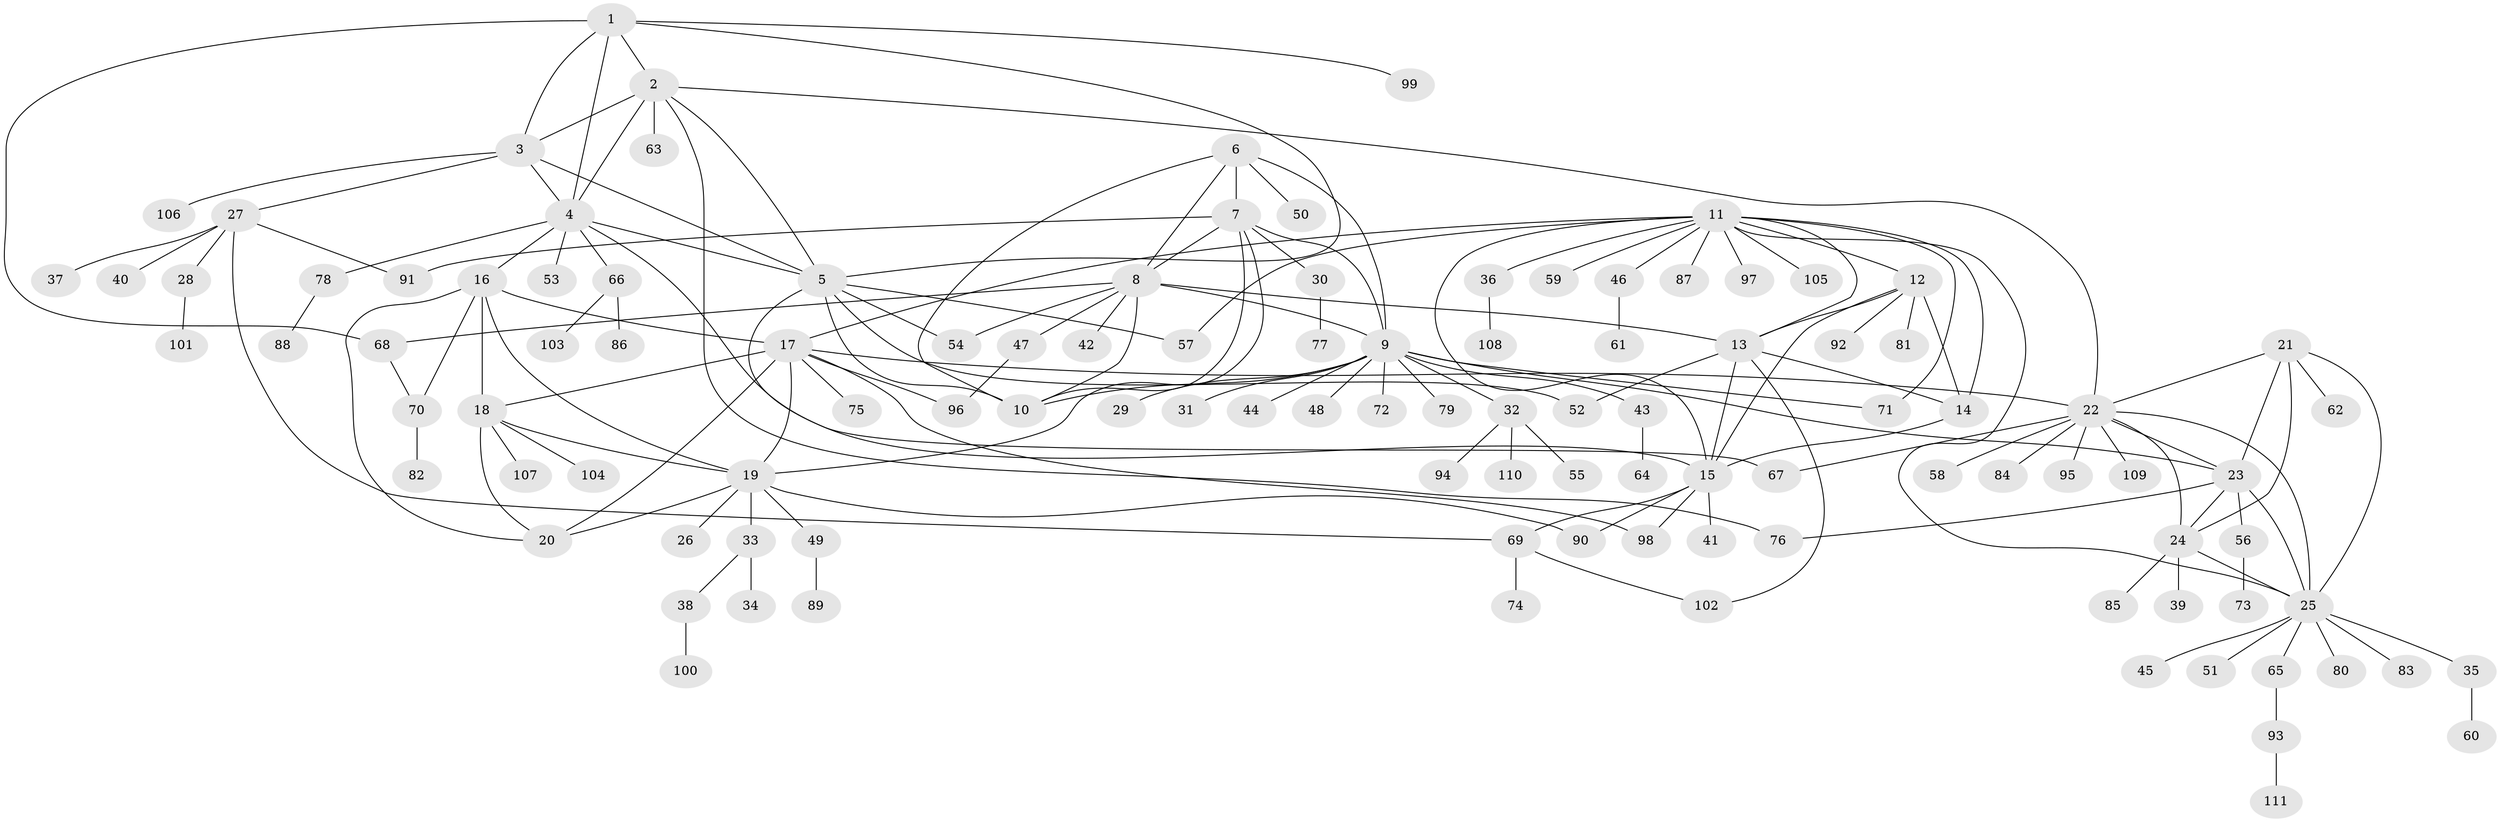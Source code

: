 // coarse degree distribution, {10: 0.011764705882352941, 6: 0.047058823529411764, 9: 0.03529411764705882, 8: 0.023529411764705882, 14: 0.011764705882352941, 7: 0.023529411764705882, 4: 0.023529411764705882, 13: 0.011764705882352941, 5: 0.011764705882352941, 2: 0.17647058823529413, 11: 0.011764705882352941, 1: 0.5764705882352941, 3: 0.03529411764705882}
// Generated by graph-tools (version 1.1) at 2025/42/03/06/25 10:42:08]
// undirected, 111 vertices, 160 edges
graph export_dot {
graph [start="1"]
  node [color=gray90,style=filled];
  1;
  2;
  3;
  4;
  5;
  6;
  7;
  8;
  9;
  10;
  11;
  12;
  13;
  14;
  15;
  16;
  17;
  18;
  19;
  20;
  21;
  22;
  23;
  24;
  25;
  26;
  27;
  28;
  29;
  30;
  31;
  32;
  33;
  34;
  35;
  36;
  37;
  38;
  39;
  40;
  41;
  42;
  43;
  44;
  45;
  46;
  47;
  48;
  49;
  50;
  51;
  52;
  53;
  54;
  55;
  56;
  57;
  58;
  59;
  60;
  61;
  62;
  63;
  64;
  65;
  66;
  67;
  68;
  69;
  70;
  71;
  72;
  73;
  74;
  75;
  76;
  77;
  78;
  79;
  80;
  81;
  82;
  83;
  84;
  85;
  86;
  87;
  88;
  89;
  90;
  91;
  92;
  93;
  94;
  95;
  96;
  97;
  98;
  99;
  100;
  101;
  102;
  103;
  104;
  105;
  106;
  107;
  108;
  109;
  110;
  111;
  1 -- 2;
  1 -- 3;
  1 -- 4;
  1 -- 5;
  1 -- 68;
  1 -- 99;
  2 -- 3;
  2 -- 4;
  2 -- 5;
  2 -- 22;
  2 -- 63;
  2 -- 76;
  3 -- 4;
  3 -- 5;
  3 -- 27;
  3 -- 106;
  4 -- 5;
  4 -- 16;
  4 -- 53;
  4 -- 66;
  4 -- 67;
  4 -- 78;
  5 -- 10;
  5 -- 15;
  5 -- 52;
  5 -- 54;
  5 -- 57;
  6 -- 7;
  6 -- 8;
  6 -- 9;
  6 -- 10;
  6 -- 50;
  7 -- 8;
  7 -- 9;
  7 -- 10;
  7 -- 19;
  7 -- 30;
  7 -- 91;
  8 -- 9;
  8 -- 10;
  8 -- 13;
  8 -- 42;
  8 -- 47;
  8 -- 54;
  8 -- 68;
  9 -- 10;
  9 -- 23;
  9 -- 29;
  9 -- 31;
  9 -- 32;
  9 -- 43;
  9 -- 44;
  9 -- 48;
  9 -- 71;
  9 -- 72;
  9 -- 79;
  11 -- 12;
  11 -- 13;
  11 -- 14;
  11 -- 15;
  11 -- 17;
  11 -- 25;
  11 -- 36;
  11 -- 46;
  11 -- 57;
  11 -- 59;
  11 -- 71;
  11 -- 87;
  11 -- 97;
  11 -- 105;
  12 -- 13;
  12 -- 14;
  12 -- 15;
  12 -- 81;
  12 -- 92;
  13 -- 14;
  13 -- 15;
  13 -- 52;
  13 -- 102;
  14 -- 15;
  15 -- 41;
  15 -- 69;
  15 -- 90;
  15 -- 98;
  16 -- 17;
  16 -- 18;
  16 -- 19;
  16 -- 20;
  16 -- 70;
  17 -- 18;
  17 -- 19;
  17 -- 20;
  17 -- 22;
  17 -- 75;
  17 -- 96;
  17 -- 98;
  18 -- 19;
  18 -- 20;
  18 -- 104;
  18 -- 107;
  19 -- 20;
  19 -- 26;
  19 -- 33;
  19 -- 49;
  19 -- 90;
  21 -- 22;
  21 -- 23;
  21 -- 24;
  21 -- 25;
  21 -- 62;
  22 -- 23;
  22 -- 24;
  22 -- 25;
  22 -- 58;
  22 -- 67;
  22 -- 84;
  22 -- 95;
  22 -- 109;
  23 -- 24;
  23 -- 25;
  23 -- 56;
  23 -- 76;
  24 -- 25;
  24 -- 39;
  24 -- 85;
  25 -- 35;
  25 -- 45;
  25 -- 51;
  25 -- 65;
  25 -- 80;
  25 -- 83;
  27 -- 28;
  27 -- 37;
  27 -- 40;
  27 -- 69;
  27 -- 91;
  28 -- 101;
  30 -- 77;
  32 -- 55;
  32 -- 94;
  32 -- 110;
  33 -- 34;
  33 -- 38;
  35 -- 60;
  36 -- 108;
  38 -- 100;
  43 -- 64;
  46 -- 61;
  47 -- 96;
  49 -- 89;
  56 -- 73;
  65 -- 93;
  66 -- 86;
  66 -- 103;
  68 -- 70;
  69 -- 74;
  69 -- 102;
  70 -- 82;
  78 -- 88;
  93 -- 111;
}
